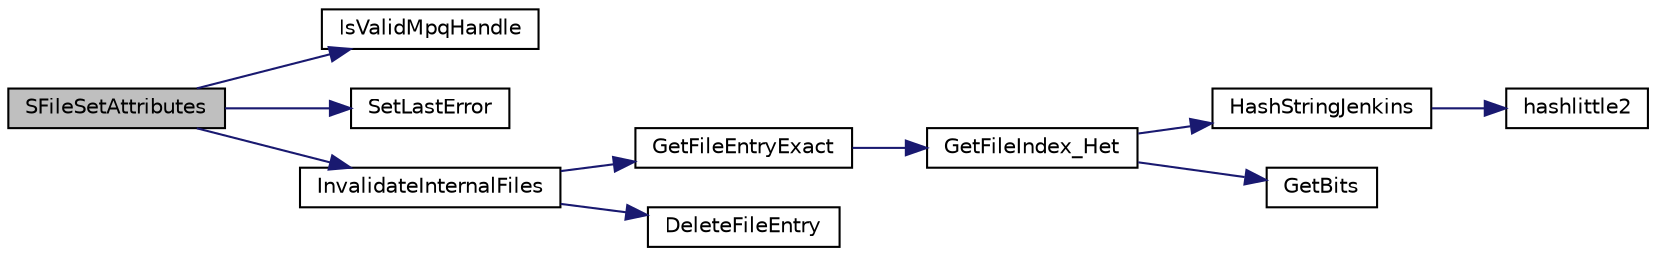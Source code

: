 digraph G
{
  edge [fontname="Helvetica",fontsize="10",labelfontname="Helvetica",labelfontsize="10"];
  node [fontname="Helvetica",fontsize="10",shape=record];
  rankdir="LR";
  Node1 [label="SFileSetAttributes",height=0.2,width=0.4,color="black", fillcolor="grey75", style="filled" fontcolor="black"];
  Node1 -> Node2 [color="midnightblue",fontsize="10",style="solid",fontname="Helvetica"];
  Node2 [label="IsValidMpqHandle",height=0.2,width=0.4,color="black", fillcolor="white", style="filled",URL="$_s_base_common_8cpp.html#a67882fdf8d424efbb6b2e1f748583a66"];
  Node1 -> Node3 [color="midnightblue",fontsize="10",style="solid",fontname="Helvetica"];
  Node3 [label="SetLastError",height=0.2,width=0.4,color="black", fillcolor="white", style="filled",URL="$_file_stream_8cpp.html#ae12246cf2f9f9aa8e3a6367bd9fa2aed"];
  Node1 -> Node4 [color="midnightblue",fontsize="10",style="solid",fontname="Helvetica"];
  Node4 [label="InvalidateInternalFiles",height=0.2,width=0.4,color="black", fillcolor="white", style="filled",URL="$_s_base_file_table_8cpp.html#a49c99a591813b88b38d9d219af88a8d4"];
  Node4 -> Node5 [color="midnightblue",fontsize="10",style="solid",fontname="Helvetica"];
  Node5 [label="GetFileEntryExact",height=0.2,width=0.4,color="black", fillcolor="white", style="filled",URL="$_s_base_file_table_8cpp.html#a90069131da300c2a6d9ff0b7a1b41806"];
  Node5 -> Node6 [color="midnightblue",fontsize="10",style="solid",fontname="Helvetica"];
  Node6 [label="GetFileIndex_Het",height=0.2,width=0.4,color="black", fillcolor="white", style="filled",URL="$_s_base_file_table_8cpp.html#acf04d5326a7dd5e0c5d82598f8e76a50"];
  Node6 -> Node7 [color="midnightblue",fontsize="10",style="solid",fontname="Helvetica"];
  Node7 [label="HashStringJenkins",height=0.2,width=0.4,color="black", fillcolor="white", style="filled",URL="$_s_base_common_8cpp.html#a7c410e53e1793314064827d095ba86ce"];
  Node7 -> Node8 [color="midnightblue",fontsize="10",style="solid",fontname="Helvetica"];
  Node8 [label="hashlittle2",height=0.2,width=0.4,color="black", fillcolor="white", style="filled",URL="$lookup_8h.html#a28bbffa78951ac929184f31d92a05388"];
  Node6 -> Node9 [color="midnightblue",fontsize="10",style="solid",fontname="Helvetica"];
  Node9 [label="GetBits",height=0.2,width=0.4,color="black", fillcolor="white", style="filled",URL="$_s_base_file_table_8cpp.html#a8b7cf3b06d4cc7779a95a0ef92172269"];
  Node4 -> Node10 [color="midnightblue",fontsize="10",style="solid",fontname="Helvetica"];
  Node10 [label="DeleteFileEntry",height=0.2,width=0.4,color="black", fillcolor="white", style="filled",URL="$_s_base_file_table_8cpp.html#ab491aefc6c1009d67e63868ea2be6ecc"];
}

